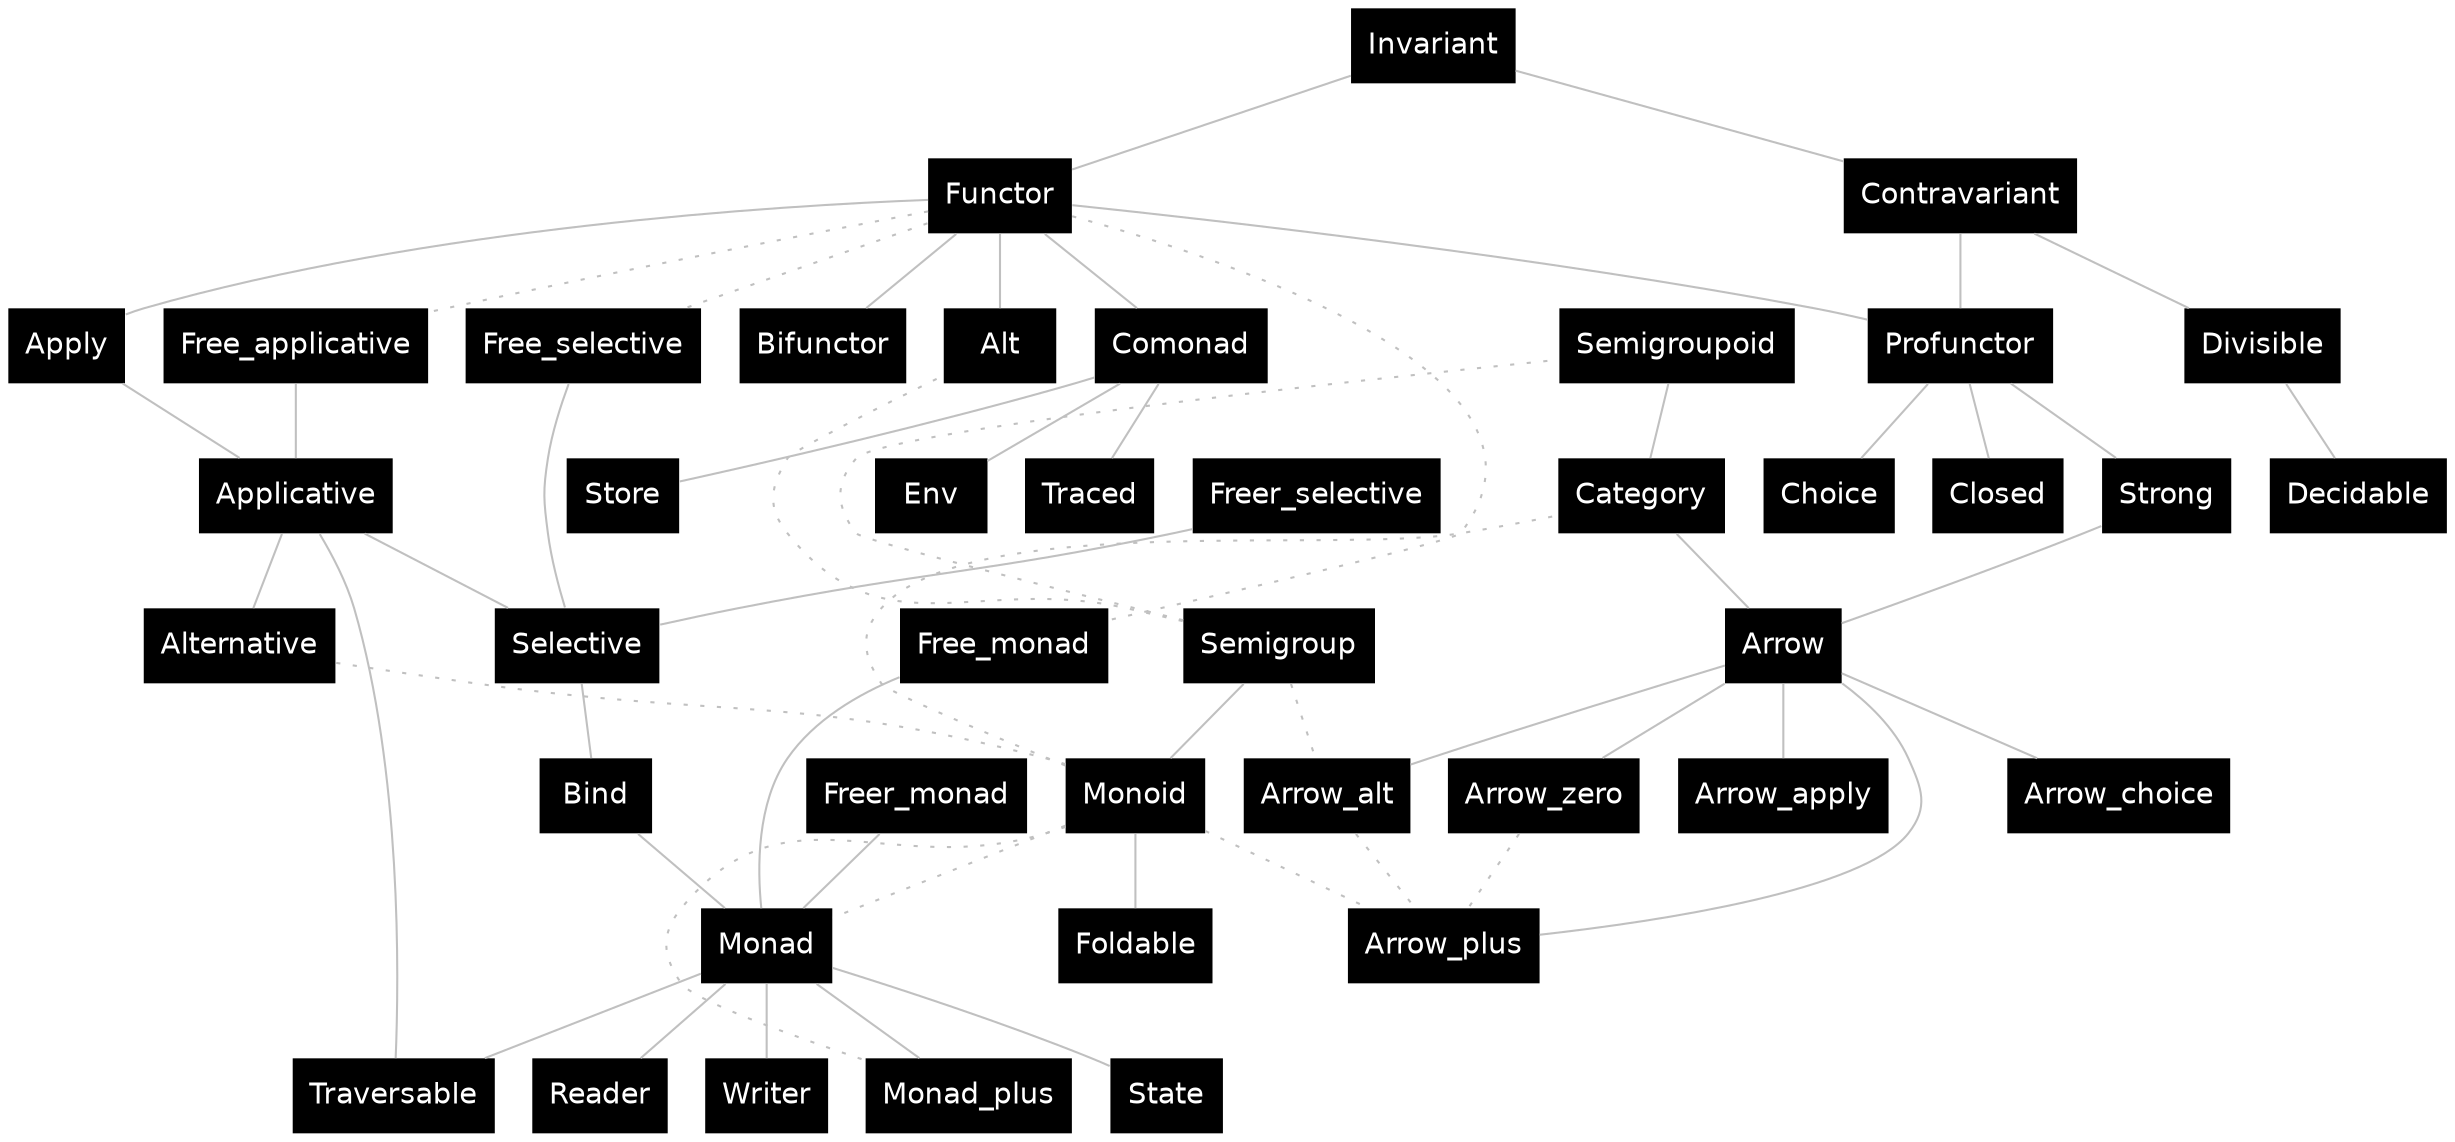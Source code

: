 graph {
        node [shape=plaintext; fontname = "Helvetica"; style=filled; fillcolor=black; fontcolor=white];
        edge [color = gray];

        Invariant;
        Invariant -- Functor;
        Invariant -- Contravariant;
        Contravariant;
        Divisible;
        Decidable;
        Functor -- Apply -- Applicative -- Selective -- Bind -- Monad;
        Applicative -- Alternative;
        Monad -- Monad_plus;
        Functor -- Alt;
        Functor -- Comonad;
        
        Semigroup -- Monoid;
        Monoid -- Alternative [style=dotted; arrowhead=none; constraint=false];
        Monoid -- Monad_plus [style=dotted; arrowhead=none; constraint=false];
        Semigroup -- Alt [style=dotted; arrowhead=none; constraint=false];
        Monoid -- Monad [style=dotted; arrowhead=none];
        Monoid -- Foldable;

        Functor -- Free_selective [style=dotted; arrowhead=none];
        Functor -- Free_applicative [style=dotted; arrowhead=none];
        Functor -- Free_monad [style=dotted; arrowhead=none];
        
        Free_selective -- Selective;
        Freer_selective -- Selective;
        Free_applicative -- Applicative;
        Free_monad -- Monad;
        Freer_monad -- Monad;

        Profunctor;
        Bifunctor;

        Contravariant -- Divisible -- Decidable;
        Contravariant -- Profunctor;
        Functor -- Profunctor;
        Functor -- Bifunctor;

        Monad -- State;
        Monad -- Reader;
        Monad -- Writer;

        Comonad -- Store;
        Comonad -- Env;
        Comonad -- Traced;

        Applicative -- Traversable;
        Monad -- Traversable;

        Semigroup -- Semigroupoid [style=dotted; arrowhead=none; constraint=false];
        Monoid -- Category [style=dotted; arrowhead=none; constraint=false];
        Semigroupoid -- Category
        Category -- Arrow;
        Profunctor -- Strong;
        Profunctor -- Choice;
        Profunctor -- Closed;
        Strong -- Arrow;
        Arrow -- Arrow_zero;
        Arrow -- Arrow_alt;
        Arrow -- Arrow_plus;
        Arrow -- Arrow_choice;
        Arrow -- Arrow_apply;
        Arrow_zero -- Arrow_plus [style=dotted; arrowhead=none];
        Arrow_alt -- Arrow_plus [style=dotted; arrowhead=none];
        Monoid -- Arrow_plus [style=dotted; arrowhead=none];
        Semigroup -- Arrow_alt [style=dotted; arrowhead=none];
}
